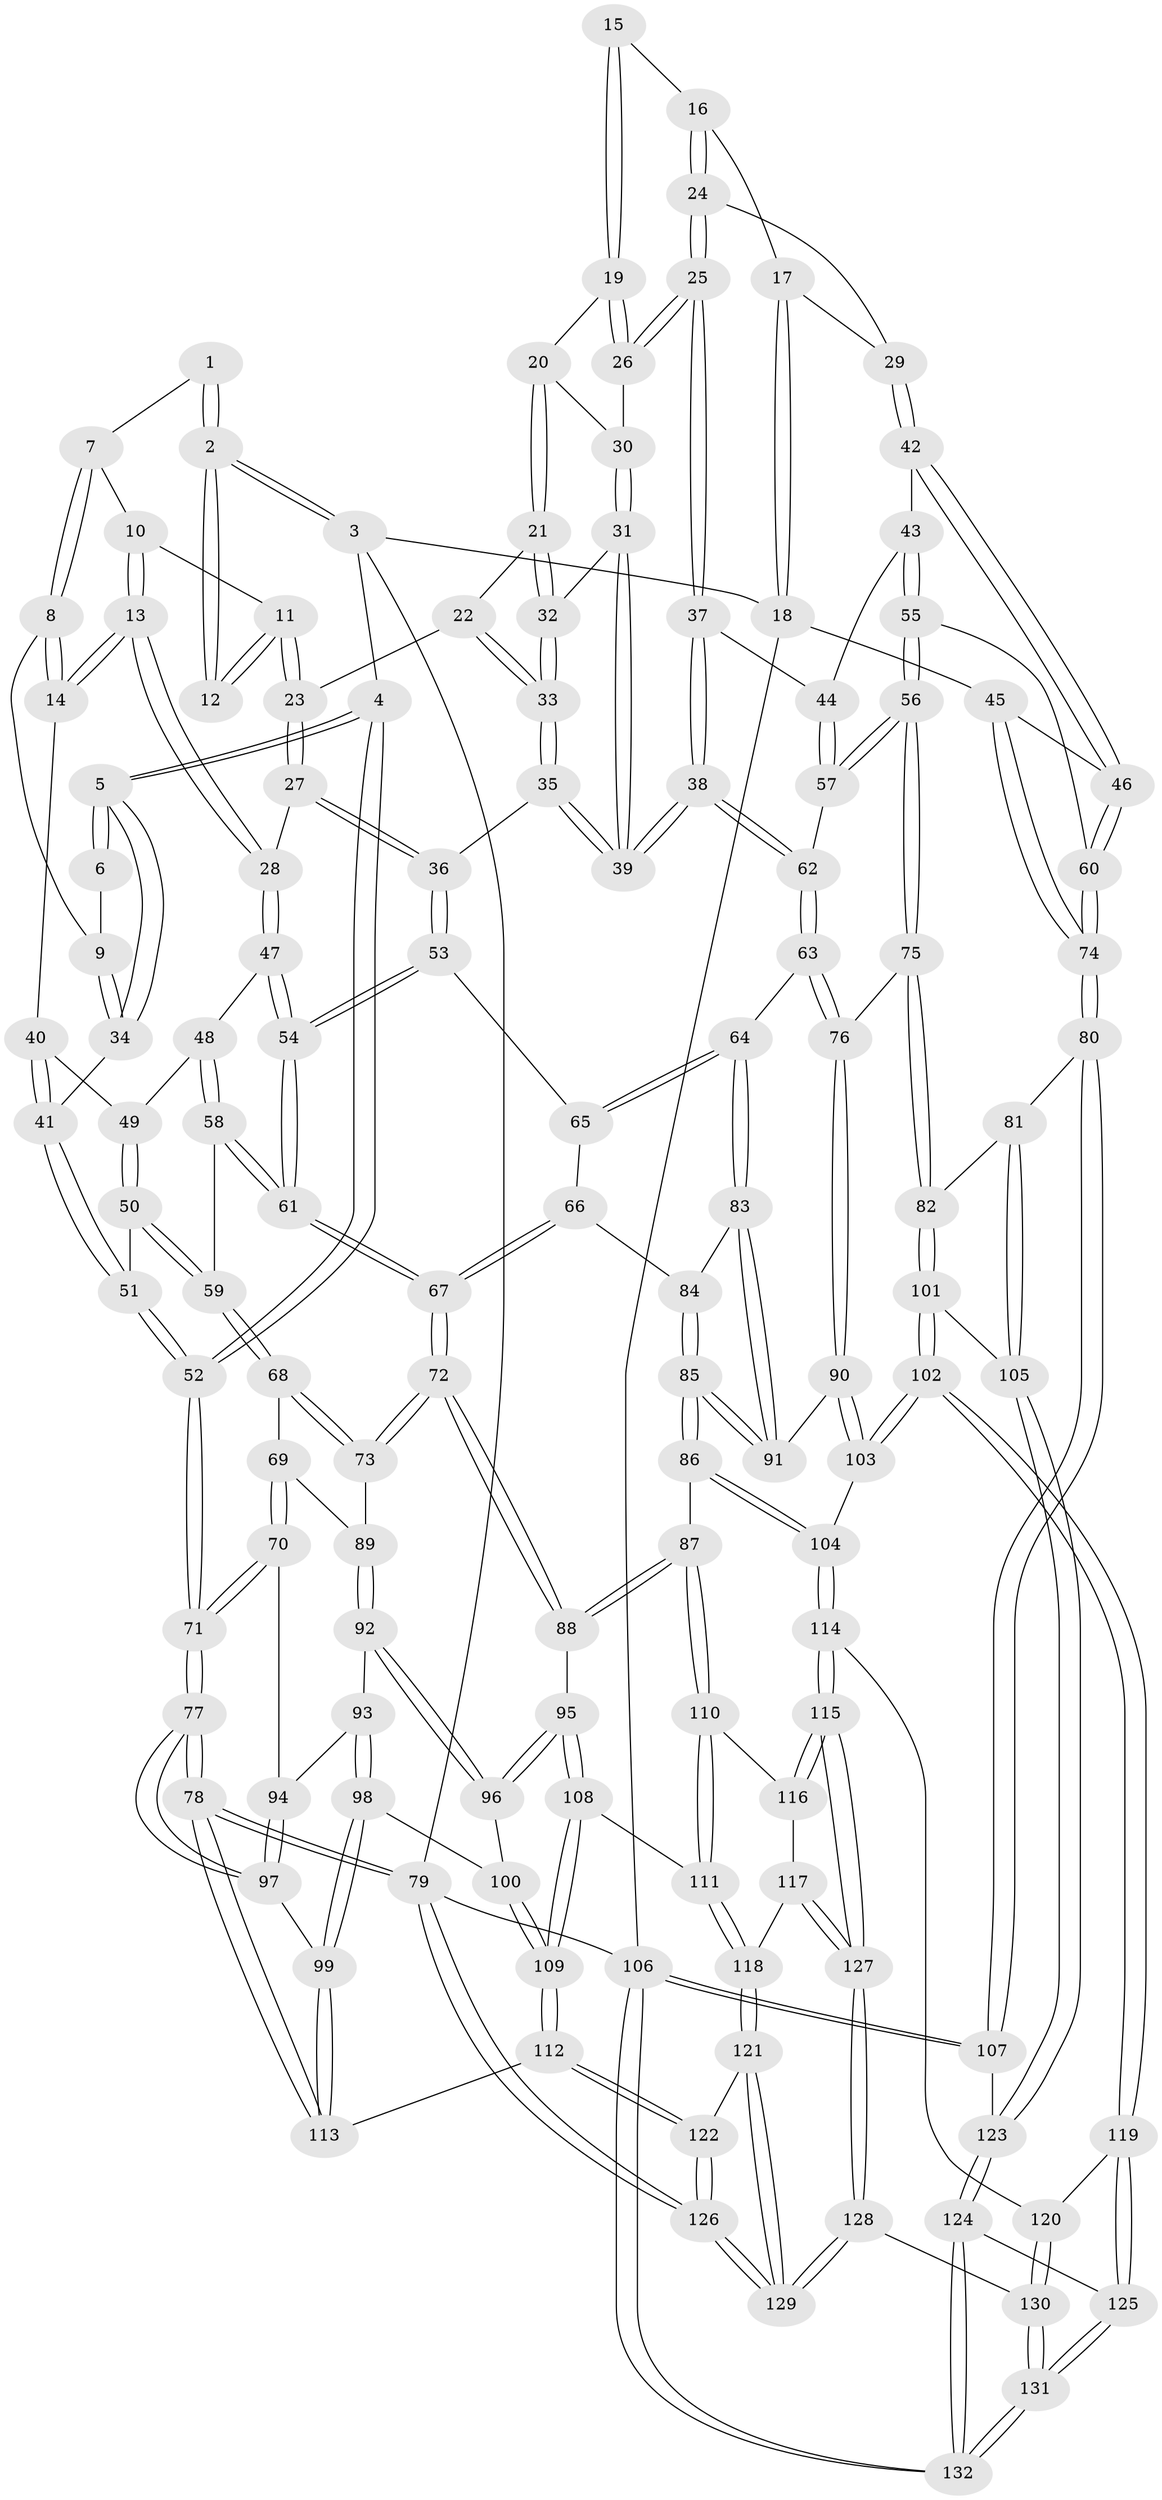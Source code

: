 // Generated by graph-tools (version 1.1) at 2025/03/03/09/25 03:03:28]
// undirected, 132 vertices, 327 edges
graph export_dot {
graph [start="1"]
  node [color=gray90,style=filled];
  1 [pos="+0.20247934046975635+0.038687029165620224"];
  2 [pos="+0+0"];
  3 [pos="+0+0"];
  4 [pos="+0+0"];
  5 [pos="+0+0"];
  6 [pos="+0.16419882696779065+0.0512367070761984"];
  7 [pos="+0.21475893270526716+0.05005810234880421"];
  8 [pos="+0.19668427892133683+0.14258286569569315"];
  9 [pos="+0.16774263962379368+0.13323621946082395"];
  10 [pos="+0.288433213065157+0.018706379114990783"];
  11 [pos="+0.3741232230550007+0"];
  12 [pos="+0.39585668778290556+0"];
  13 [pos="+0.24540674569000792+0.17981790629740696"];
  14 [pos="+0.19839675371591026+0.14439172378485424"];
  15 [pos="+0.7074819286752185+0"];
  16 [pos="+0.9265476948864465+0"];
  17 [pos="+1+0"];
  18 [pos="+1+0"];
  19 [pos="+0.7008148179282262+0"];
  20 [pos="+0.544408257879975+0.09002059614000667"];
  21 [pos="+0.4950198345389194+0.11455439926926721"];
  22 [pos="+0.47413548245852566+0.11892964994582929"];
  23 [pos="+0.4080000872475502+0.10236354406827182"];
  24 [pos="+0.8665857637312233+0.15337096974238204"];
  25 [pos="+0.7541247861138585+0.16162310689765694"];
  26 [pos="+0.7319420122019347+0.09594455835636748"];
  27 [pos="+0.36010706607659476+0.17378868950663526"];
  28 [pos="+0.27897436750775195+0.21763224373329662"];
  29 [pos="+0.8750443107353114+0.15481352225925912"];
  30 [pos="+0.589811240064904+0.12836490768874295"];
  31 [pos="+0.5898911797935681+0.1816955134786994"];
  32 [pos="+0.5688009841060304+0.18111564301987879"];
  33 [pos="+0.512467146632005+0.2194798079200681"];
  34 [pos="+0+0.08755039076169126"];
  35 [pos="+0.5063867982649729+0.28894373584416716"];
  36 [pos="+0.4910173258614503+0.29899453227483136"];
  37 [pos="+0.7200757780147803+0.257078587342035"];
  38 [pos="+0.700481877595144+0.2797449666369693"];
  39 [pos="+0.6966876035165864+0.2788480021952292"];
  40 [pos="+0.11028026810590766+0.2310393695796955"];
  41 [pos="+0.07206023339643534+0.2221367024882946"];
  42 [pos="+1+0.20203896758622095"];
  43 [pos="+0.9187409844082154+0.2914718174541045"];
  44 [pos="+0.8861018084244155+0.2984678432043868"];
  45 [pos="+1+0.13097672728609938"];
  46 [pos="+1+0.19892369304336036"];
  47 [pos="+0.27091252861500476+0.24868545833905875"];
  48 [pos="+0.2355677887987455+0.26629256781879546"];
  49 [pos="+0.13371640837248938+0.2467175361757456"];
  50 [pos="+0.0805075884415711+0.38290621963746213"];
  51 [pos="+0.06195881437989173+0.3783935464527416"];
  52 [pos="+0+0.4125346981993408"];
  53 [pos="+0.46986360745067524+0.34441213903875684"];
  54 [pos="+0.3548719613228989+0.4106668242796679"];
  55 [pos="+0.9346383445922912+0.4374312003873501"];
  56 [pos="+0.905708231099121+0.4432276198876718"];
  57 [pos="+0.8513341655168976+0.39910218628404237"];
  58 [pos="+0.11948148010263158+0.38676231048364895"];
  59 [pos="+0.10720336725964962+0.3928854202512369"];
  60 [pos="+0.9433042238020293+0.43904067458717433"];
  61 [pos="+0.35106653030649587+0.4242852753192132"];
  62 [pos="+0.7061284597450197+0.3731484173028674"];
  63 [pos="+0.6886399139792824+0.4230564663473154"];
  64 [pos="+0.6473744642291488+0.4521420321764706"];
  65 [pos="+0.541070424065293+0.4124868770324526"];
  66 [pos="+0.4766290936667313+0.49718336739963104"];
  67 [pos="+0.3509312067556846+0.4336331053830659"];
  68 [pos="+0.10881988233600418+0.3973533767936622"];
  69 [pos="+0.08377241681848406+0.5232683821206072"];
  70 [pos="+0.029196714862230133+0.5691724012406023"];
  71 [pos="+0+0.5856330397927049"];
  72 [pos="+0.30319744573956725+0.539557241198695"];
  73 [pos="+0.20263454322889557+0.5194371428091152"];
  74 [pos="+1+0.5576436214758383"];
  75 [pos="+0.8213249853589097+0.5595669101011301"];
  76 [pos="+0.8146913979636073+0.5548561058451434"];
  77 [pos="+0+0.5865739262264731"];
  78 [pos="+0+1"];
  79 [pos="+0+1"];
  80 [pos="+1+0.5995725447512341"];
  81 [pos="+1+0.6058025608859603"];
  82 [pos="+0.8246624775794167+0.5690741524988626"];
  83 [pos="+0.6173405313426849+0.5142743548901609"];
  84 [pos="+0.48429382664689163+0.5067570261000884"];
  85 [pos="+0.4727821623764739+0.6318413736376585"];
  86 [pos="+0.45867951467497287+0.6467071921791521"];
  87 [pos="+0.3792430094134556+0.6567253317613644"];
  88 [pos="+0.318764319526412+0.6085520377367166"];
  89 [pos="+0.1615477384971645+0.5462476700121576"];
  90 [pos="+0.6281085643707858+0.5966221960649328"];
  91 [pos="+0.6138618140665818+0.5768314204301164"];
  92 [pos="+0.12680544127107943+0.606857533943874"];
  93 [pos="+0.11556627506967614+0.6097985591863537"];
  94 [pos="+0.10666534439063421+0.6091493294063733"];
  95 [pos="+0.22775256028106142+0.6713903668102861"];
  96 [pos="+0.21418102178311696+0.6720250648788139"];
  97 [pos="+0.045104048990472156+0.7107347227606567"];
  98 [pos="+0.11775219795716418+0.7092881023443398"];
  99 [pos="+0.06927493188241532+0.7308934712829797"];
  100 [pos="+0.15753475064825725+0.7063720123919336"];
  101 [pos="+0.7757375791534773+0.7394546411617166"];
  102 [pos="+0.7730110921532016+0.7404919231226451"];
  103 [pos="+0.6556050345178249+0.6625692854014796"];
  104 [pos="+0.5419374247750205+0.7344738161000276"];
  105 [pos="+0.8086464357544249+0.7499449823642497"];
  106 [pos="+1+1"];
  107 [pos="+1+0.6944417909901686"];
  108 [pos="+0.23575167664250324+0.7793663316851255"];
  109 [pos="+0.1741102557078281+0.8190268141043437"];
  110 [pos="+0.3769624589060715+0.6890825438534215"];
  111 [pos="+0.3013544583343932+0.803664749989172"];
  112 [pos="+0.15556028788454201+0.8425437735095274"];
  113 [pos="+0.08459244688742935+0.8472860895834297"];
  114 [pos="+0.5500039907607709+0.853616946323385"];
  115 [pos="+0.5126681970420307+0.8773447260967548"];
  116 [pos="+0.4028321211537213+0.7461726606507044"];
  117 [pos="+0.35508429679253933+0.8928974795049359"];
  118 [pos="+0.32812324586465735+0.8939719273461875"];
  119 [pos="+0.6902184865052484+0.8625719101792063"];
  120 [pos="+0.6891092695148776+0.8629857910483845"];
  121 [pos="+0.3055290498939231+0.9138536367774575"];
  122 [pos="+0.21607157252302697+0.9006923680666189"];
  123 [pos="+0.9072293615583541+0.8042344723504277"];
  124 [pos="+0.9116384809432201+0.9358723795815381"];
  125 [pos="+0.7735961640148743+0.9448705843633592"];
  126 [pos="+0+1"];
  127 [pos="+0.4854360321210131+0.9119078493541426"];
  128 [pos="+0.5031669472319189+1"];
  129 [pos="+0.2731762622798198+1"];
  130 [pos="+0.5968903681985478+1"];
  131 [pos="+0.7754190281500476+1"];
  132 [pos="+1+1"];
  1 -- 2;
  1 -- 2;
  1 -- 7;
  2 -- 3;
  2 -- 3;
  2 -- 12;
  2 -- 12;
  3 -- 4;
  3 -- 18;
  3 -- 79;
  4 -- 5;
  4 -- 5;
  4 -- 52;
  4 -- 52;
  5 -- 6;
  5 -- 6;
  5 -- 34;
  5 -- 34;
  6 -- 9;
  7 -- 8;
  7 -- 8;
  7 -- 10;
  8 -- 9;
  8 -- 14;
  8 -- 14;
  9 -- 34;
  9 -- 34;
  10 -- 11;
  10 -- 13;
  10 -- 13;
  11 -- 12;
  11 -- 12;
  11 -- 23;
  11 -- 23;
  13 -- 14;
  13 -- 14;
  13 -- 28;
  13 -- 28;
  14 -- 40;
  15 -- 16;
  15 -- 19;
  15 -- 19;
  16 -- 17;
  16 -- 24;
  16 -- 24;
  17 -- 18;
  17 -- 18;
  17 -- 29;
  18 -- 45;
  18 -- 106;
  19 -- 20;
  19 -- 26;
  19 -- 26;
  20 -- 21;
  20 -- 21;
  20 -- 30;
  21 -- 22;
  21 -- 32;
  21 -- 32;
  22 -- 23;
  22 -- 33;
  22 -- 33;
  23 -- 27;
  23 -- 27;
  24 -- 25;
  24 -- 25;
  24 -- 29;
  25 -- 26;
  25 -- 26;
  25 -- 37;
  25 -- 37;
  26 -- 30;
  27 -- 28;
  27 -- 36;
  27 -- 36;
  28 -- 47;
  28 -- 47;
  29 -- 42;
  29 -- 42;
  30 -- 31;
  30 -- 31;
  31 -- 32;
  31 -- 39;
  31 -- 39;
  32 -- 33;
  32 -- 33;
  33 -- 35;
  33 -- 35;
  34 -- 41;
  35 -- 36;
  35 -- 39;
  35 -- 39;
  36 -- 53;
  36 -- 53;
  37 -- 38;
  37 -- 38;
  37 -- 44;
  38 -- 39;
  38 -- 39;
  38 -- 62;
  38 -- 62;
  40 -- 41;
  40 -- 41;
  40 -- 49;
  41 -- 51;
  41 -- 51;
  42 -- 43;
  42 -- 46;
  42 -- 46;
  43 -- 44;
  43 -- 55;
  43 -- 55;
  44 -- 57;
  44 -- 57;
  45 -- 46;
  45 -- 74;
  45 -- 74;
  46 -- 60;
  46 -- 60;
  47 -- 48;
  47 -- 54;
  47 -- 54;
  48 -- 49;
  48 -- 58;
  48 -- 58;
  49 -- 50;
  49 -- 50;
  50 -- 51;
  50 -- 59;
  50 -- 59;
  51 -- 52;
  51 -- 52;
  52 -- 71;
  52 -- 71;
  53 -- 54;
  53 -- 54;
  53 -- 65;
  54 -- 61;
  54 -- 61;
  55 -- 56;
  55 -- 56;
  55 -- 60;
  56 -- 57;
  56 -- 57;
  56 -- 75;
  56 -- 75;
  57 -- 62;
  58 -- 59;
  58 -- 61;
  58 -- 61;
  59 -- 68;
  59 -- 68;
  60 -- 74;
  60 -- 74;
  61 -- 67;
  61 -- 67;
  62 -- 63;
  62 -- 63;
  63 -- 64;
  63 -- 76;
  63 -- 76;
  64 -- 65;
  64 -- 65;
  64 -- 83;
  64 -- 83;
  65 -- 66;
  66 -- 67;
  66 -- 67;
  66 -- 84;
  67 -- 72;
  67 -- 72;
  68 -- 69;
  68 -- 73;
  68 -- 73;
  69 -- 70;
  69 -- 70;
  69 -- 89;
  70 -- 71;
  70 -- 71;
  70 -- 94;
  71 -- 77;
  71 -- 77;
  72 -- 73;
  72 -- 73;
  72 -- 88;
  72 -- 88;
  73 -- 89;
  74 -- 80;
  74 -- 80;
  75 -- 76;
  75 -- 82;
  75 -- 82;
  76 -- 90;
  76 -- 90;
  77 -- 78;
  77 -- 78;
  77 -- 97;
  77 -- 97;
  78 -- 79;
  78 -- 79;
  78 -- 113;
  78 -- 113;
  79 -- 126;
  79 -- 126;
  79 -- 106;
  80 -- 81;
  80 -- 107;
  80 -- 107;
  81 -- 82;
  81 -- 105;
  81 -- 105;
  82 -- 101;
  82 -- 101;
  83 -- 84;
  83 -- 91;
  83 -- 91;
  84 -- 85;
  84 -- 85;
  85 -- 86;
  85 -- 86;
  85 -- 91;
  85 -- 91;
  86 -- 87;
  86 -- 104;
  86 -- 104;
  87 -- 88;
  87 -- 88;
  87 -- 110;
  87 -- 110;
  88 -- 95;
  89 -- 92;
  89 -- 92;
  90 -- 91;
  90 -- 103;
  90 -- 103;
  92 -- 93;
  92 -- 96;
  92 -- 96;
  93 -- 94;
  93 -- 98;
  93 -- 98;
  94 -- 97;
  94 -- 97;
  95 -- 96;
  95 -- 96;
  95 -- 108;
  95 -- 108;
  96 -- 100;
  97 -- 99;
  98 -- 99;
  98 -- 99;
  98 -- 100;
  99 -- 113;
  99 -- 113;
  100 -- 109;
  100 -- 109;
  101 -- 102;
  101 -- 102;
  101 -- 105;
  102 -- 103;
  102 -- 103;
  102 -- 119;
  102 -- 119;
  103 -- 104;
  104 -- 114;
  104 -- 114;
  105 -- 123;
  105 -- 123;
  106 -- 107;
  106 -- 107;
  106 -- 132;
  106 -- 132;
  107 -- 123;
  108 -- 109;
  108 -- 109;
  108 -- 111;
  109 -- 112;
  109 -- 112;
  110 -- 111;
  110 -- 111;
  110 -- 116;
  111 -- 118;
  111 -- 118;
  112 -- 113;
  112 -- 122;
  112 -- 122;
  114 -- 115;
  114 -- 115;
  114 -- 120;
  115 -- 116;
  115 -- 116;
  115 -- 127;
  115 -- 127;
  116 -- 117;
  117 -- 118;
  117 -- 127;
  117 -- 127;
  118 -- 121;
  118 -- 121;
  119 -- 120;
  119 -- 125;
  119 -- 125;
  120 -- 130;
  120 -- 130;
  121 -- 122;
  121 -- 129;
  121 -- 129;
  122 -- 126;
  122 -- 126;
  123 -- 124;
  123 -- 124;
  124 -- 125;
  124 -- 132;
  124 -- 132;
  125 -- 131;
  125 -- 131;
  126 -- 129;
  126 -- 129;
  127 -- 128;
  127 -- 128;
  128 -- 129;
  128 -- 129;
  128 -- 130;
  130 -- 131;
  130 -- 131;
  131 -- 132;
  131 -- 132;
}
